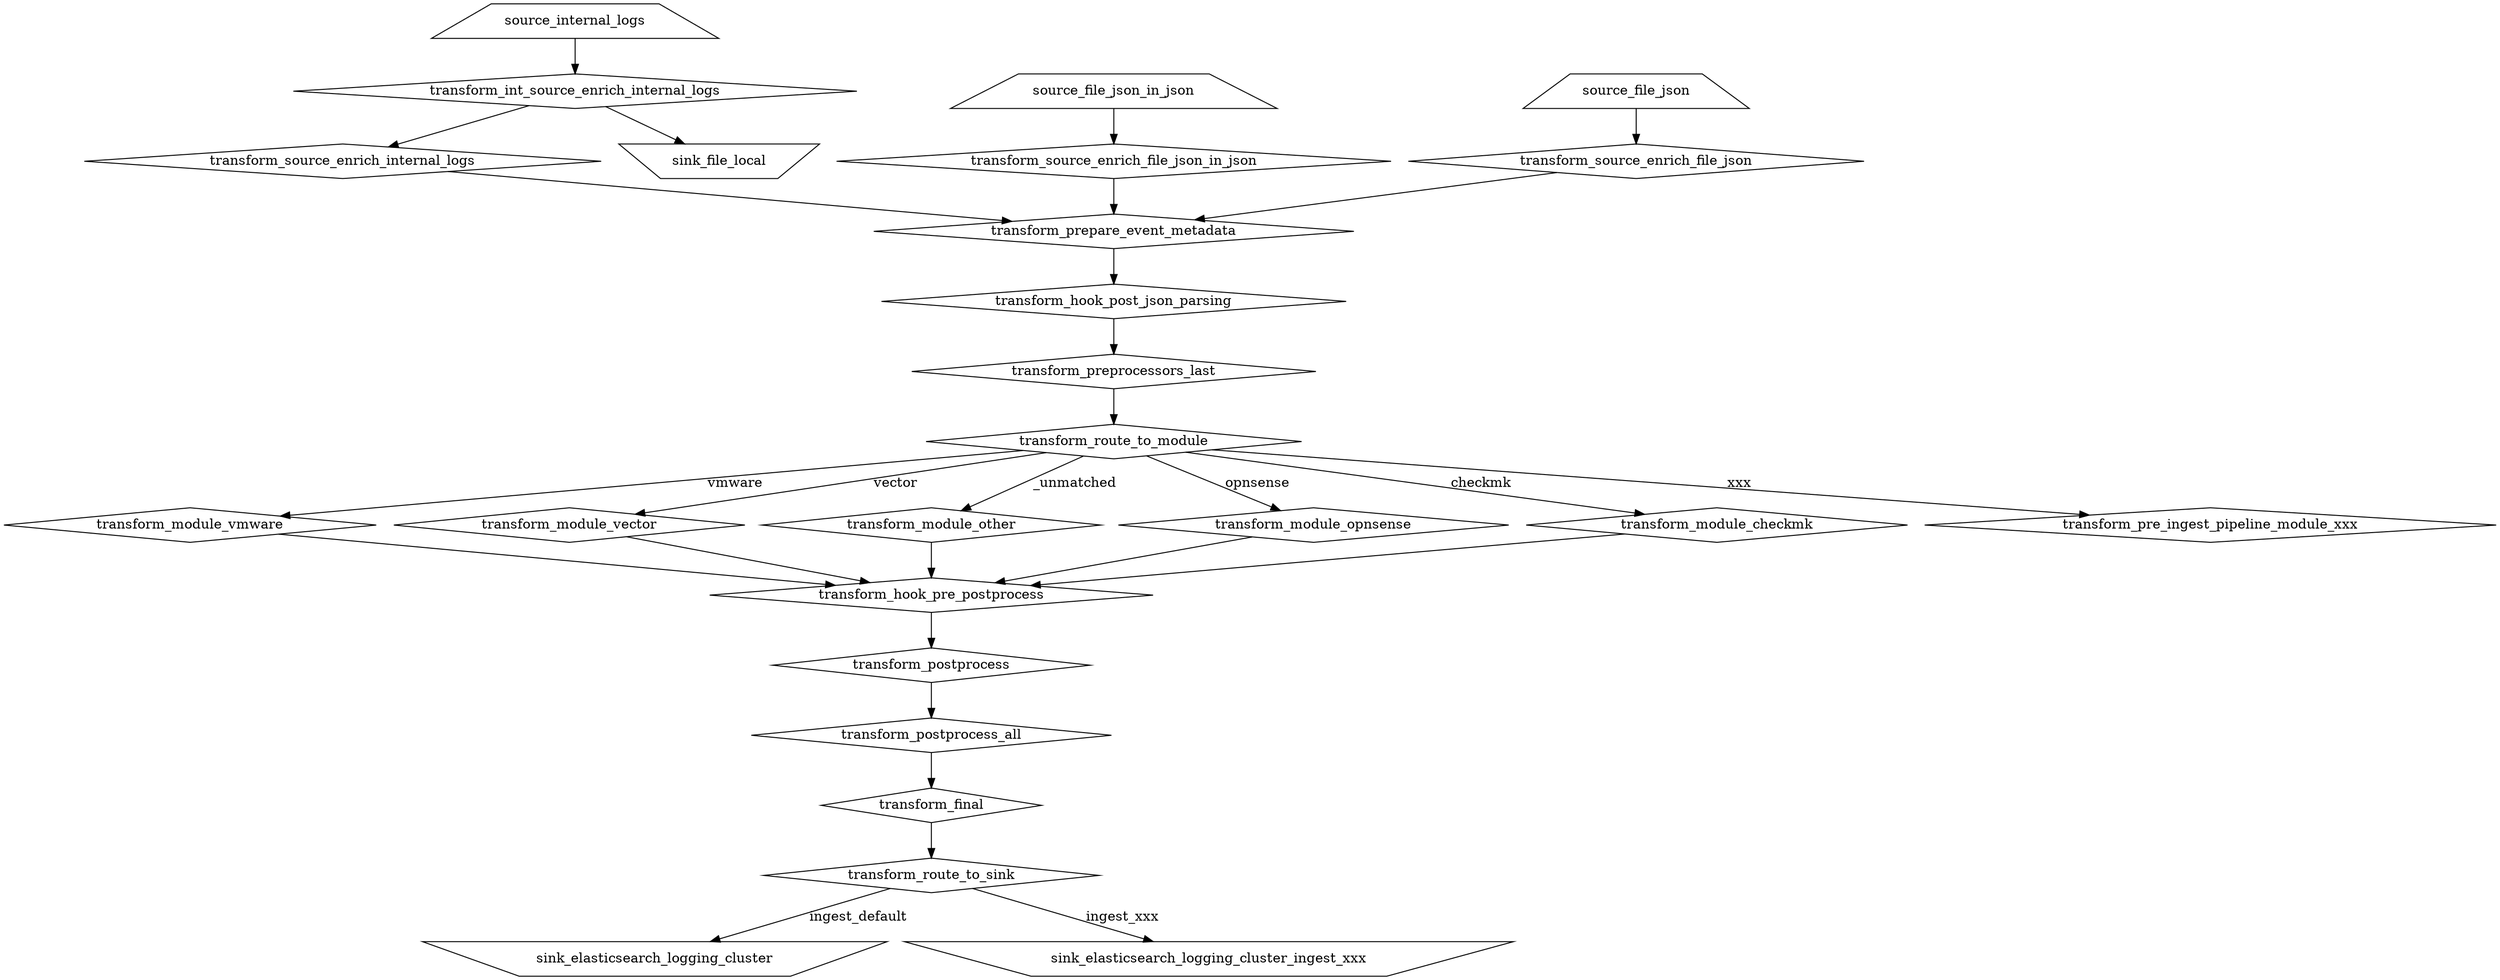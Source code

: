 digraph {
  "source_internal_logs" [shape=trapezium]
  "source_file_json" [shape=trapezium]
  "source_file_json_in_json" [shape=trapezium]
  "transform_route_to_module" [shape=diamond]
  "transform_preprocessors_last" -> "transform_route_to_module"
  "transform_hook_pre_postprocess" [shape=diamond]
  "transform_module_vmware" -> "transform_hook_pre_postprocess"
  "transform_module_vector" -> "transform_hook_pre_postprocess"
  "transform_module_other" -> "transform_hook_pre_postprocess"
  "transform_module_opnsense" -> "transform_hook_pre_postprocess"
  "transform_module_checkmk" -> "transform_hook_pre_postprocess"
  "transform_hook_post_json_parsing" [shape=diamond]
  "transform_prepare_event_metadata" -> "transform_hook_post_json_parsing"
  "transform_final" [shape=diamond]
  "transform_postprocess_all" -> "transform_final"
  "transform_pre_ingest_pipeline_module_xxx" [shape=diamond]
  "transform_route_to_module" -> "transform_pre_ingest_pipeline_module_xxx" [label="xxx"]
  "transform_module_vmware" [shape=diamond]
  "transform_route_to_module" -> "transform_module_vmware" [label="vmware"]
  "transform_module_vector" [shape=diamond]
  "transform_route_to_module" -> "transform_module_vector" [label="vector"]
  "transform_module_other" [shape=diamond]
  "transform_route_to_module" -> "transform_module_other" [label="_unmatched"]
  "transform_module_opnsense" [shape=diamond]
  "transform_route_to_module" -> "transform_module_opnsense" [label="opnsense"]
  "transform_module_checkmk" [shape=diamond]
  "transform_route_to_module" -> "transform_module_checkmk" [label="checkmk"]
  "transform_preprocessors_last" [shape=diamond]
  "transform_hook_post_json_parsing" -> "transform_preprocessors_last"
  "transform_prepare_event_metadata" [shape=diamond]
  "transform_source_enrich_internal_logs" -> "transform_prepare_event_metadata"
  "transform_source_enrich_file_json_in_json" -> "transform_prepare_event_metadata"
  "transform_source_enrich_file_json" -> "transform_prepare_event_metadata"
  "transform_postprocess_all" [shape=diamond]
  "transform_postprocess" -> "transform_postprocess_all"
  "transform_postprocess" [shape=diamond]
  "transform_hook_pre_postprocess" -> "transform_postprocess"
  "transform_source_enrich_internal_logs" [shape=diamond]
  "transform_int_source_enrich_internal_logs" -> "transform_source_enrich_internal_logs"
  "transform_source_enrich_file_json_in_json" [shape=diamond]
  "source_file_json_in_json" -> "transform_source_enrich_file_json_in_json"
  "transform_source_enrich_file_json" [shape=diamond]
  "source_file_json" -> "transform_source_enrich_file_json"
  "transform_route_to_sink" [shape=diamond]
  "transform_final" -> "transform_route_to_sink"
  "transform_int_source_enrich_internal_logs" [shape=diamond]
  "source_internal_logs" -> "transform_int_source_enrich_internal_logs"
  "sink_file_local" [shape=invtrapezium]
  "transform_int_source_enrich_internal_logs" -> "sink_file_local"
  "sink_elasticsearch_logging_cluster" [shape=invtrapezium]
  "transform_route_to_sink" -> "sink_elasticsearch_logging_cluster" [label="ingest_default"]
  "sink_elasticsearch_logging_cluster_ingest_xxx" [shape=invtrapezium]
  "transform_route_to_sink" -> "sink_elasticsearch_logging_cluster_ingest_xxx" [label="ingest_xxx"]
}
